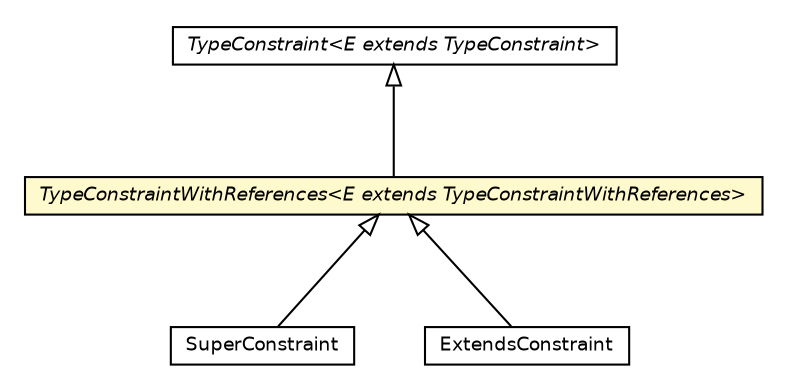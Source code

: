#!/usr/local/bin/dot
#
# Class diagram 
# Generated by UMLGraph version 5.2 (http://www.umlgraph.org/)
#

digraph G {
	edge [fontname="Helvetica",fontsize=10,labelfontname="Helvetica",labelfontsize=10];
	node [fontname="Helvetica",fontsize=10,shape=plaintext];
	nodesep=0.25;
	ranksep=0.5;
	// chameleon.core.type.generics.TypeConstraintWithReferences<E extends chameleon.core.type.generics.TypeConstraintWithReferences>
	c27535 [label=<<table title="chameleon.core.type.generics.TypeConstraintWithReferences" border="0" cellborder="1" cellspacing="0" cellpadding="2" port="p" bgcolor="lemonChiffon" href="./TypeConstraintWithReferences.html">
		<tr><td><table border="0" cellspacing="0" cellpadding="1">
<tr><td align="center" balign="center"><font face="Helvetica-Oblique"> TypeConstraintWithReferences&lt;E extends TypeConstraintWithReferences&gt; </font></td></tr>
		</table></td></tr>
		</table>>, fontname="Helvetica", fontcolor="black", fontsize=9.0];
	// chameleon.core.type.generics.TypeConstraint<E extends chameleon.core.type.generics.TypeConstraint>
	c27536 [label=<<table title="chameleon.core.type.generics.TypeConstraint" border="0" cellborder="1" cellspacing="0" cellpadding="2" port="p" href="./TypeConstraint.html">
		<tr><td><table border="0" cellspacing="0" cellpadding="1">
<tr><td align="center" balign="center"><font face="Helvetica-Oblique"> TypeConstraint&lt;E extends TypeConstraint&gt; </font></td></tr>
		</table></td></tr>
		</table>>, fontname="Helvetica", fontcolor="black", fontsize=9.0];
	// chameleon.core.type.generics.SuperConstraint
	c27539 [label=<<table title="chameleon.core.type.generics.SuperConstraint" border="0" cellborder="1" cellspacing="0" cellpadding="2" port="p" href="./SuperConstraint.html">
		<tr><td><table border="0" cellspacing="0" cellpadding="1">
<tr><td align="center" balign="center"> SuperConstraint </td></tr>
		</table></td></tr>
		</table>>, fontname="Helvetica", fontcolor="black", fontsize=9.0];
	// chameleon.core.type.generics.ExtendsConstraint
	c27548 [label=<<table title="chameleon.core.type.generics.ExtendsConstraint" border="0" cellborder="1" cellspacing="0" cellpadding="2" port="p" href="./ExtendsConstraint.html">
		<tr><td><table border="0" cellspacing="0" cellpadding="1">
<tr><td align="center" balign="center"> ExtendsConstraint </td></tr>
		</table></td></tr>
		</table>>, fontname="Helvetica", fontcolor="black", fontsize=9.0];
	//chameleon.core.type.generics.TypeConstraintWithReferences<E extends chameleon.core.type.generics.TypeConstraintWithReferences> extends chameleon.core.type.generics.TypeConstraint<E>
	c27536:p -> c27535:p [dir=back,arrowtail=empty];
	//chameleon.core.type.generics.SuperConstraint extends chameleon.core.type.generics.TypeConstraintWithReferences<chameleon.core.type.generics.SuperConstraint>
	c27535:p -> c27539:p [dir=back,arrowtail=empty];
	//chameleon.core.type.generics.ExtendsConstraint extends chameleon.core.type.generics.TypeConstraintWithReferences<chameleon.core.type.generics.ExtendsConstraint>
	c27535:p -> c27548:p [dir=back,arrowtail=empty];
}

